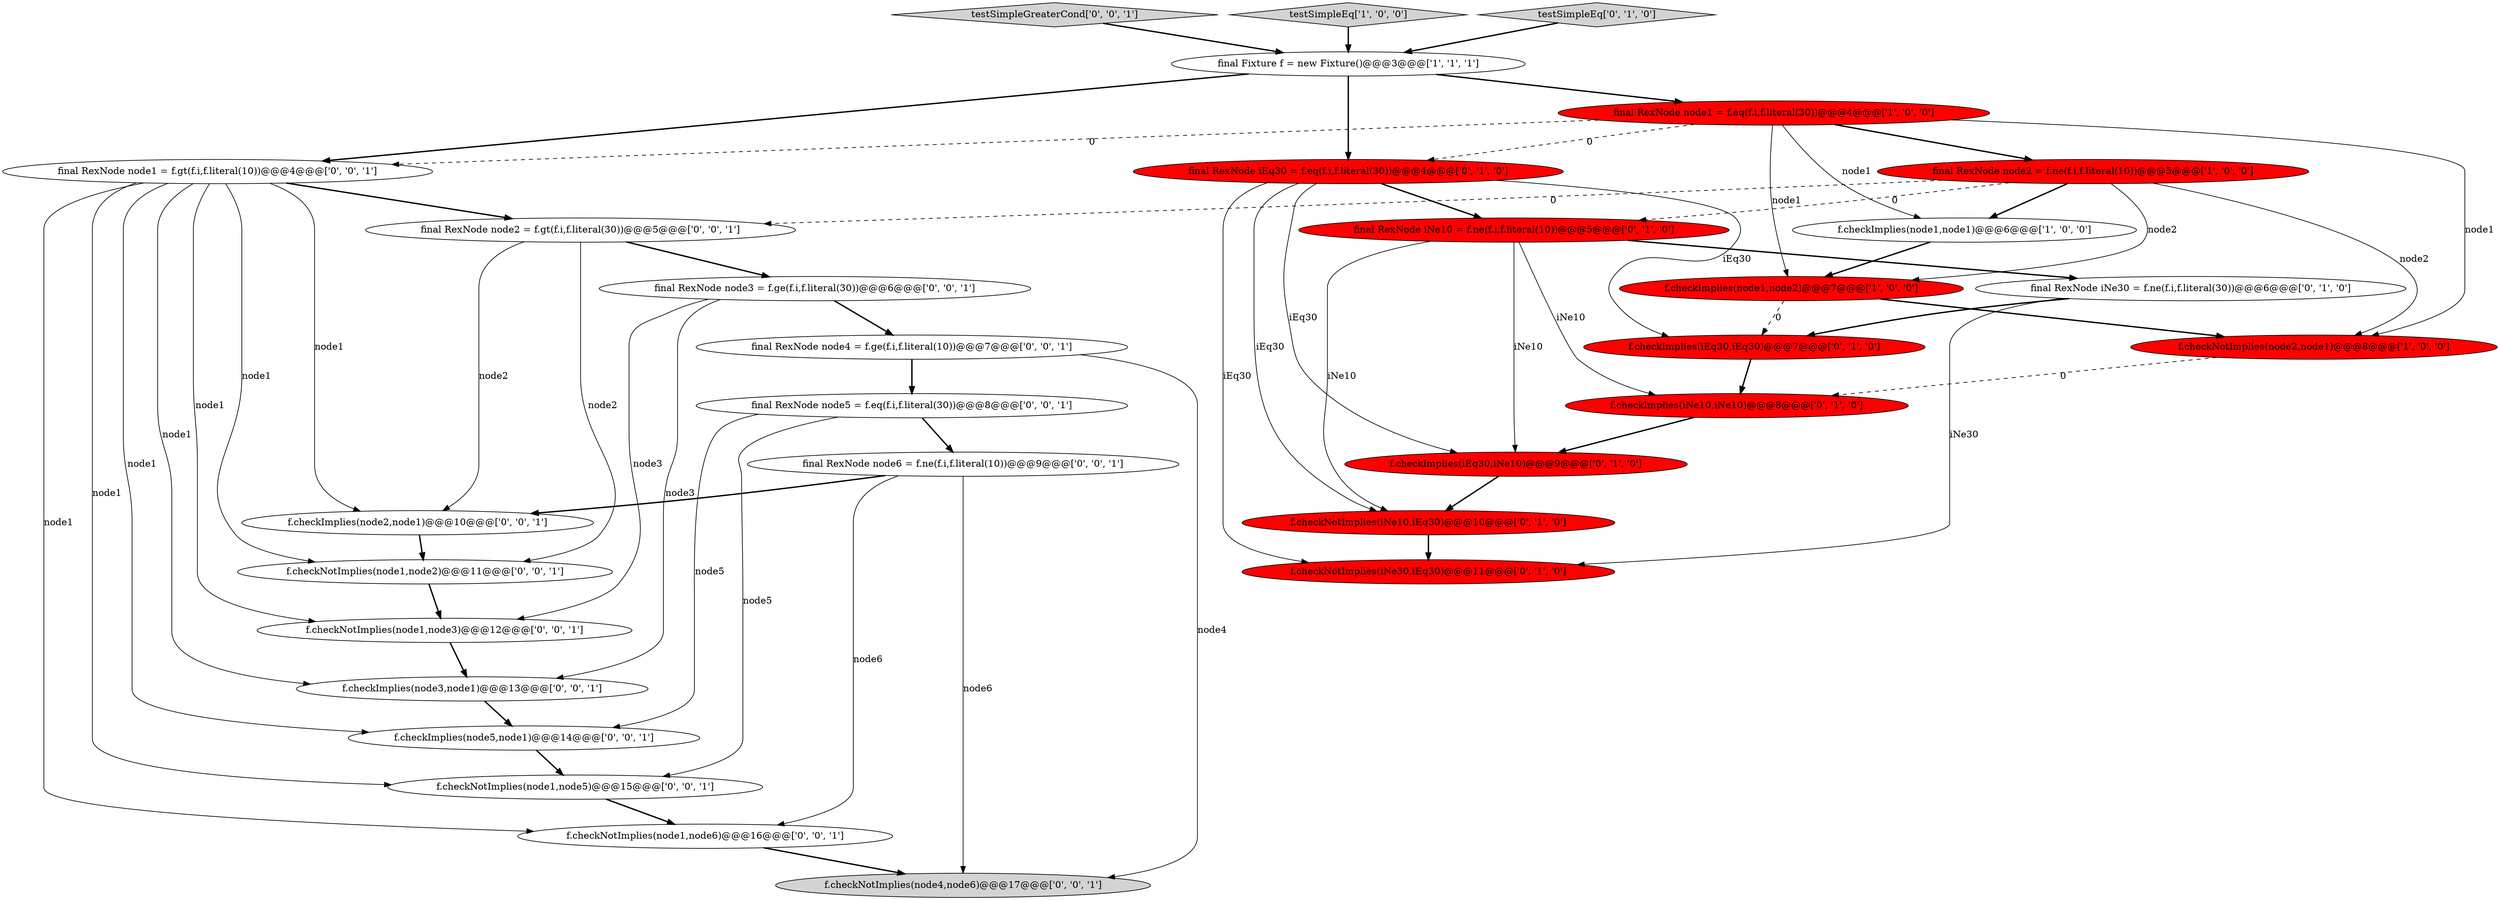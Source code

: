 digraph {
10 [style = filled, label = "final RexNode iNe30 = f.ne(f.i,f.literal(30))@@@6@@@['0', '1', '0']", fillcolor = white, shape = ellipse image = "AAA0AAABBB2BBB"];
19 [style = filled, label = "testSimpleGreaterCond['0', '0', '1']", fillcolor = lightgray, shape = diamond image = "AAA0AAABBB3BBB"];
14 [style = filled, label = "f.checkImplies(iEq30,iEq30)@@@7@@@['0', '1', '0']", fillcolor = red, shape = ellipse image = "AAA1AAABBB2BBB"];
16 [style = filled, label = "final RexNode node5 = f.eq(f.i,f.literal(30))@@@8@@@['0', '0', '1']", fillcolor = white, shape = ellipse image = "AAA0AAABBB3BBB"];
2 [style = filled, label = "testSimpleEq['1', '0', '0']", fillcolor = lightgray, shape = diamond image = "AAA0AAABBB1BBB"];
12 [style = filled, label = "f.checkImplies(iNe10,iNe10)@@@8@@@['0', '1', '0']", fillcolor = red, shape = ellipse image = "AAA1AAABBB2BBB"];
26 [style = filled, label = "f.checkImplies(node2,node1)@@@10@@@['0', '0', '1']", fillcolor = white, shape = ellipse image = "AAA0AAABBB3BBB"];
5 [style = filled, label = "f.checkNotImplies(node2,node1)@@@8@@@['1', '0', '0']", fillcolor = red, shape = ellipse image = "AAA1AAABBB1BBB"];
29 [style = filled, label = "f.checkNotImplies(node4,node6)@@@17@@@['0', '0', '1']", fillcolor = lightgray, shape = ellipse image = "AAA0AAABBB3BBB"];
20 [style = filled, label = "f.checkImplies(node5,node1)@@@14@@@['0', '0', '1']", fillcolor = white, shape = ellipse image = "AAA0AAABBB3BBB"];
13 [style = filled, label = "f.checkImplies(iEq30,iNe10)@@@9@@@['0', '1', '0']", fillcolor = red, shape = ellipse image = "AAA1AAABBB2BBB"];
7 [style = filled, label = "f.checkNotImplies(iNe30,iEq30)@@@11@@@['0', '1', '0']", fillcolor = red, shape = ellipse image = "AAA1AAABBB2BBB"];
4 [style = filled, label = "final Fixture f = new Fixture()@@@3@@@['1', '1', '1']", fillcolor = white, shape = ellipse image = "AAA0AAABBB1BBB"];
11 [style = filled, label = "f.checkNotImplies(iNe10,iEq30)@@@10@@@['0', '1', '0']", fillcolor = red, shape = ellipse image = "AAA1AAABBB2BBB"];
28 [style = filled, label = "f.checkNotImplies(node1,node5)@@@15@@@['0', '0', '1']", fillcolor = white, shape = ellipse image = "AAA0AAABBB3BBB"];
30 [style = filled, label = "f.checkImplies(node3,node1)@@@13@@@['0', '0', '1']", fillcolor = white, shape = ellipse image = "AAA0AAABBB3BBB"];
8 [style = filled, label = "final RexNode iEq30 = f.eq(f.i,f.literal(30))@@@4@@@['0', '1', '0']", fillcolor = red, shape = ellipse image = "AAA1AAABBB2BBB"];
27 [style = filled, label = "f.checkNotImplies(node1,node3)@@@12@@@['0', '0', '1']", fillcolor = white, shape = ellipse image = "AAA0AAABBB3BBB"];
21 [style = filled, label = "final RexNode node2 = f.gt(f.i,f.literal(30))@@@5@@@['0', '0', '1']", fillcolor = white, shape = ellipse image = "AAA0AAABBB3BBB"];
22 [style = filled, label = "final RexNode node6 = f.ne(f.i,f.literal(10))@@@9@@@['0', '0', '1']", fillcolor = white, shape = ellipse image = "AAA0AAABBB3BBB"];
17 [style = filled, label = "final RexNode node1 = f.gt(f.i,f.literal(10))@@@4@@@['0', '0', '1']", fillcolor = white, shape = ellipse image = "AAA0AAABBB3BBB"];
24 [style = filled, label = "final RexNode node3 = f.ge(f.i,f.literal(30))@@@6@@@['0', '0', '1']", fillcolor = white, shape = ellipse image = "AAA0AAABBB3BBB"];
0 [style = filled, label = "final RexNode node1 = f.eq(f.i,f.literal(30))@@@4@@@['1', '0', '0']", fillcolor = red, shape = ellipse image = "AAA1AAABBB1BBB"];
1 [style = filled, label = "f.checkImplies(node1,node2)@@@7@@@['1', '0', '0']", fillcolor = red, shape = ellipse image = "AAA1AAABBB1BBB"];
3 [style = filled, label = "final RexNode node2 = f.ne(f.i,f.literal(10))@@@5@@@['1', '0', '0']", fillcolor = red, shape = ellipse image = "AAA1AAABBB1BBB"];
9 [style = filled, label = "final RexNode iNe10 = f.ne(f.i,f.literal(10))@@@5@@@['0', '1', '0']", fillcolor = red, shape = ellipse image = "AAA1AAABBB2BBB"];
18 [style = filled, label = "f.checkNotImplies(node1,node2)@@@11@@@['0', '0', '1']", fillcolor = white, shape = ellipse image = "AAA0AAABBB3BBB"];
15 [style = filled, label = "testSimpleEq['0', '1', '0']", fillcolor = lightgray, shape = diamond image = "AAA0AAABBB2BBB"];
23 [style = filled, label = "f.checkNotImplies(node1,node6)@@@16@@@['0', '0', '1']", fillcolor = white, shape = ellipse image = "AAA0AAABBB3BBB"];
25 [style = filled, label = "final RexNode node4 = f.ge(f.i,f.literal(10))@@@7@@@['0', '0', '1']", fillcolor = white, shape = ellipse image = "AAA0AAABBB3BBB"];
6 [style = filled, label = "f.checkImplies(node1,node1)@@@6@@@['1', '0', '0']", fillcolor = white, shape = ellipse image = "AAA0AAABBB1BBB"];
1->5 [style = bold, label=""];
0->3 [style = bold, label=""];
22->26 [style = bold, label=""];
8->14 [style = solid, label="iEq30"];
25->29 [style = solid, label="node4"];
5->12 [style = dashed, label="0"];
4->17 [style = bold, label=""];
1->14 [style = dashed, label="0"];
10->14 [style = bold, label=""];
9->12 [style = solid, label="iNe10"];
0->5 [style = solid, label="node1"];
30->20 [style = bold, label=""];
17->20 [style = solid, label="node1"];
3->21 [style = dashed, label="0"];
9->13 [style = solid, label="iNe10"];
27->30 [style = bold, label=""];
3->1 [style = solid, label="node2"];
20->28 [style = bold, label=""];
16->28 [style = solid, label="node5"];
17->23 [style = solid, label="node1"];
3->6 [style = bold, label=""];
8->11 [style = solid, label="iEq30"];
8->7 [style = solid, label="iEq30"];
17->26 [style = solid, label="node1"];
21->24 [style = bold, label=""];
9->11 [style = solid, label="iNe10"];
17->27 [style = solid, label="node1"];
9->10 [style = bold, label=""];
16->22 [style = bold, label=""];
0->6 [style = solid, label="node1"];
25->16 [style = bold, label=""];
2->4 [style = bold, label=""];
13->11 [style = bold, label=""];
8->13 [style = solid, label="iEq30"];
17->30 [style = solid, label="node1"];
0->17 [style = dashed, label="0"];
4->0 [style = bold, label=""];
23->29 [style = bold, label=""];
24->27 [style = solid, label="node3"];
6->1 [style = bold, label=""];
12->13 [style = bold, label=""];
16->20 [style = solid, label="node5"];
18->27 [style = bold, label=""];
3->9 [style = dashed, label="0"];
28->23 [style = bold, label=""];
24->25 [style = bold, label=""];
14->12 [style = bold, label=""];
15->4 [style = bold, label=""];
8->9 [style = bold, label=""];
0->1 [style = solid, label="node1"];
10->7 [style = solid, label="iNe30"];
4->8 [style = bold, label=""];
0->8 [style = dashed, label="0"];
19->4 [style = bold, label=""];
21->18 [style = solid, label="node2"];
17->18 [style = solid, label="node1"];
21->26 [style = solid, label="node2"];
22->23 [style = solid, label="node6"];
17->21 [style = bold, label=""];
22->29 [style = solid, label="node6"];
11->7 [style = bold, label=""];
17->28 [style = solid, label="node1"];
24->30 [style = solid, label="node3"];
3->5 [style = solid, label="node2"];
26->18 [style = bold, label=""];
}
